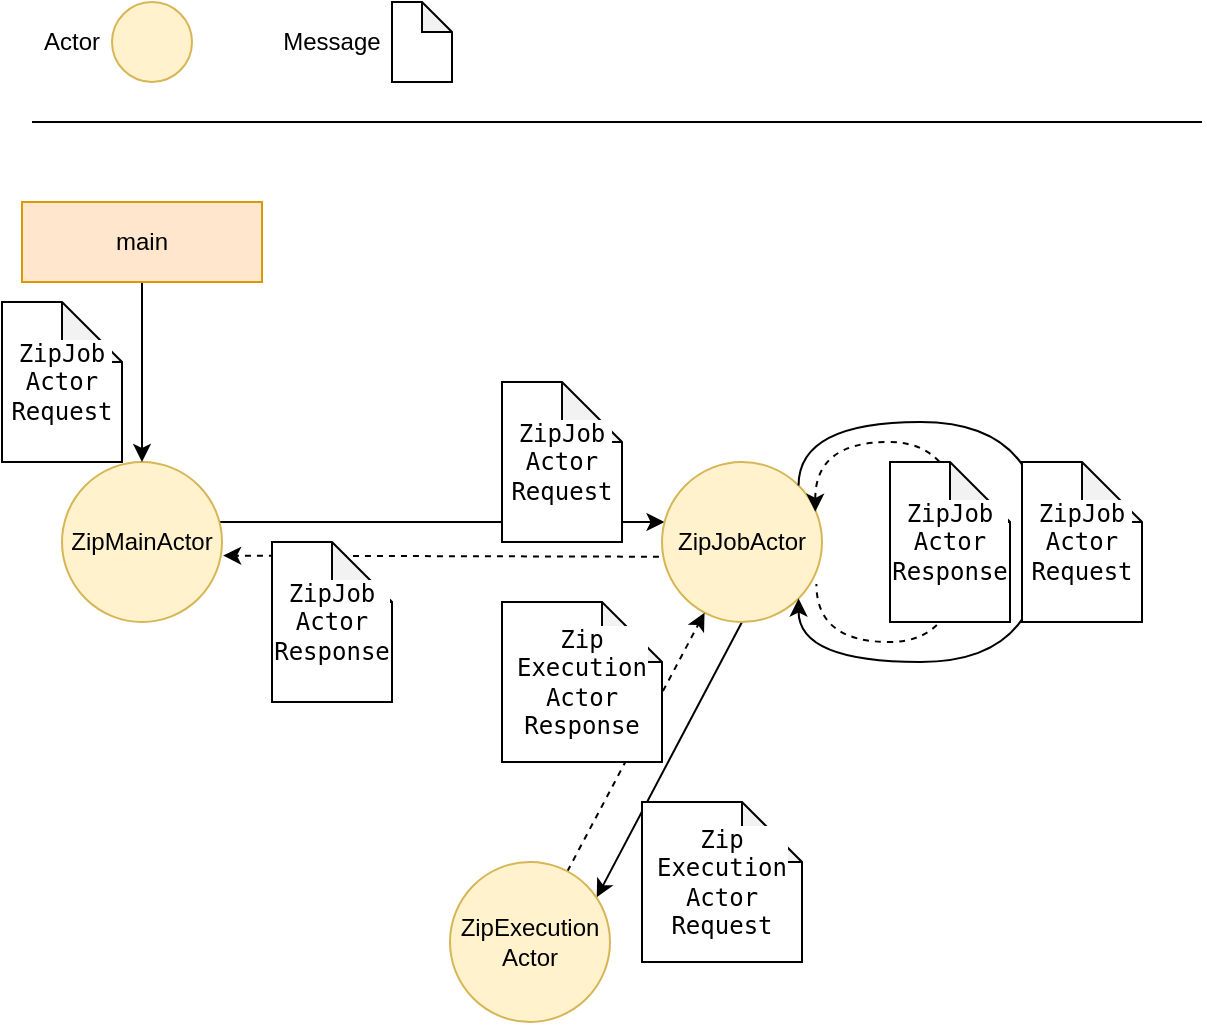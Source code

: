 <mxfile version="21.2.1" type="device">
  <diagram id="RMVDmqRXkm53DwyjPLO6" name="Seite-1">
    <mxGraphModel dx="2586" dy="1045" grid="1" gridSize="10" guides="1" tooltips="1" connect="1" arrows="1" fold="1" page="1" pageScale="1" pageWidth="827" pageHeight="1169" math="0" shadow="0">
      <root>
        <mxCell id="0" />
        <mxCell id="1" parent="0" />
        <mxCell id="t7rJAjOAfRYqx7DU3y1W-10" style="edgeStyle=orthogonalEdgeStyle;rounded=0;orthogonalLoop=1;jettySize=auto;html=1;" parent="1" source="t7rJAjOAfRYqx7DU3y1W-1" target="t7rJAjOAfRYqx7DU3y1W-2" edge="1">
          <mxGeometry relative="1" as="geometry">
            <Array as="points">
              <mxPoint x="300" y="360" />
              <mxPoint x="300" y="360" />
            </Array>
          </mxGeometry>
        </mxCell>
        <mxCell id="t7rJAjOAfRYqx7DU3y1W-1" value="ZipMainActor" style="ellipse;whiteSpace=wrap;html=1;aspect=fixed;fillColor=#fff2cc;strokeColor=#d6b656;" parent="1" vertex="1">
          <mxGeometry x="140" y="330" width="80" height="80" as="geometry" />
        </mxCell>
        <mxCell id="t7rJAjOAfRYqx7DU3y1W-14" style="rounded=0;orthogonalLoop=1;jettySize=auto;html=1;exitX=0.5;exitY=1;exitDx=0;exitDy=0;entryX=0.917;entryY=0.221;entryDx=0;entryDy=0;entryPerimeter=0;" parent="1" source="t7rJAjOAfRYqx7DU3y1W-2" target="t7rJAjOAfRYqx7DU3y1W-3" edge="1">
          <mxGeometry relative="1" as="geometry" />
        </mxCell>
        <mxCell id="t7rJAjOAfRYqx7DU3y1W-16" style="edgeStyle=none;rounded=0;orthogonalLoop=1;jettySize=auto;html=1;entryX=1.007;entryY=0.585;entryDx=0;entryDy=0;dashed=1;exitX=-0.019;exitY=0.592;exitDx=0;exitDy=0;exitPerimeter=0;entryPerimeter=0;" parent="1" source="t7rJAjOAfRYqx7DU3y1W-2" target="t7rJAjOAfRYqx7DU3y1W-1" edge="1">
          <mxGeometry relative="1" as="geometry">
            <mxPoint x="441.76" y="376.56" as="sourcePoint" />
            <mxPoint x="217.44" y="377.12" as="targetPoint" />
          </mxGeometry>
        </mxCell>
        <mxCell id="t7rJAjOAfRYqx7DU3y1W-2" value="ZipJobActor" style="ellipse;whiteSpace=wrap;html=1;aspect=fixed;fillColor=#fff2cc;strokeColor=#d6b656;" parent="1" vertex="1">
          <mxGeometry x="440" y="330" width="80" height="80" as="geometry" />
        </mxCell>
        <mxCell id="t7rJAjOAfRYqx7DU3y1W-21" style="edgeStyle=none;rounded=0;orthogonalLoop=1;jettySize=auto;html=1;dashed=1;startArrow=none;startFill=0;endArrow=classic;endFill=1;" parent="1" source="t7rJAjOAfRYqx7DU3y1W-3" target="t7rJAjOAfRYqx7DU3y1W-2" edge="1">
          <mxGeometry relative="1" as="geometry" />
        </mxCell>
        <mxCell id="t7rJAjOAfRYqx7DU3y1W-3" value="ZipExecution&lt;br&gt;Actor" style="ellipse;whiteSpace=wrap;html=1;aspect=fixed;fillColor=#fff2cc;strokeColor=#d6b656;" parent="1" vertex="1">
          <mxGeometry x="334" y="530" width="80" height="80" as="geometry" />
        </mxCell>
        <mxCell id="t7rJAjOAfRYqx7DU3y1W-4" value="" style="ellipse;whiteSpace=wrap;html=1;aspect=fixed;fillColor=#fff2cc;strokeColor=#d6b656;" parent="1" vertex="1">
          <mxGeometry x="165" y="100" width="40" height="40" as="geometry" />
        </mxCell>
        <mxCell id="t7rJAjOAfRYqx7DU3y1W-5" value="Actor" style="text;html=1;strokeColor=none;fillColor=none;align=center;verticalAlign=middle;whiteSpace=wrap;rounded=0;" parent="1" vertex="1">
          <mxGeometry x="115" y="105" width="60" height="30" as="geometry" />
        </mxCell>
        <mxCell id="t7rJAjOAfRYqx7DU3y1W-7" style="edgeStyle=orthogonalEdgeStyle;rounded=0;orthogonalLoop=1;jettySize=auto;html=1;" parent="1" source="t7rJAjOAfRYqx7DU3y1W-6" target="t7rJAjOAfRYqx7DU3y1W-1" edge="1">
          <mxGeometry relative="1" as="geometry" />
        </mxCell>
        <mxCell id="t7rJAjOAfRYqx7DU3y1W-6" value="main" style="rounded=0;whiteSpace=wrap;html=1;fillColor=#ffe6cc;strokeColor=#d79b00;" parent="1" vertex="1">
          <mxGeometry x="120" y="200" width="120" height="40" as="geometry" />
        </mxCell>
        <mxCell id="t7rJAjOAfRYqx7DU3y1W-11" value="&lt;div style=&quot;background-color:#ffffff;color:#080808;font-family:&#39;JetBrains Mono&#39;,monospace;font-size:9,8pt;&quot;&gt;&lt;pre&gt;&lt;span style=&quot;color:#000000;&quot;&gt;ZipJob&lt;br/&gt;Actor&lt;br/&gt;Request&lt;/span&gt;&lt;/pre&gt;&lt;/div&gt;" style="shape=note;whiteSpace=wrap;html=1;backgroundOutline=1;darkOpacity=0.05;" parent="1" vertex="1">
          <mxGeometry x="360" y="290" width="60" height="80" as="geometry" />
        </mxCell>
        <mxCell id="t7rJAjOAfRYqx7DU3y1W-12" style="edgeStyle=orthogonalEdgeStyle;rounded=0;orthogonalLoop=1;jettySize=auto;html=1;exitX=1;exitY=0;exitDx=0;exitDy=0;entryX=1;entryY=1;entryDx=0;entryDy=0;curved=1;" parent="1" source="t7rJAjOAfRYqx7DU3y1W-2" target="t7rJAjOAfRYqx7DU3y1W-2" edge="1">
          <mxGeometry relative="1" as="geometry">
            <Array as="points">
              <mxPoint x="508" y="310" />
              <mxPoint x="630" y="310" />
              <mxPoint x="630" y="430" />
              <mxPoint x="508" y="430" />
            </Array>
          </mxGeometry>
        </mxCell>
        <mxCell id="t7rJAjOAfRYqx7DU3y1W-13" value="&lt;div style=&quot;background-color:#ffffff;color:#080808;font-family:&#39;JetBrains Mono&#39;,monospace;font-size:9,8pt;&quot;&gt;&lt;pre&gt;&lt;span style=&quot;color:#000000;&quot;&gt;ZipJob&lt;br/&gt;Actor&lt;br/&gt;Request&lt;/span&gt;&lt;/pre&gt;&lt;/div&gt;" style="shape=note;whiteSpace=wrap;html=1;backgroundOutline=1;darkOpacity=0.05;" parent="1" vertex="1">
          <mxGeometry x="620" y="330" width="60" height="80" as="geometry" />
        </mxCell>
        <mxCell id="t7rJAjOAfRYqx7DU3y1W-15" value="&lt;div style=&quot;background-color:#ffffff;color:#080808;font-family:&#39;JetBrains Mono&#39;,monospace;font-size:9,8pt;&quot;&gt;&lt;pre&gt;&lt;span style=&quot;color:#000000;&quot;&gt;ZipJob&lt;br&gt;Actor&lt;br&gt;Response&lt;/span&gt;&lt;/pre&gt;&lt;/div&gt;" style="shape=note;whiteSpace=wrap;html=1;backgroundOutline=1;darkOpacity=0.05;" parent="1" vertex="1">
          <mxGeometry x="245" y="370" width="60" height="80" as="geometry" />
        </mxCell>
        <mxCell id="t7rJAjOAfRYqx7DU3y1W-18" style="edgeStyle=orthogonalEdgeStyle;rounded=0;orthogonalLoop=1;jettySize=auto;html=1;exitX=0.958;exitY=0.311;exitDx=0;exitDy=0;entryX=0.965;entryY=0.763;entryDx=0;entryDy=0;curved=1;exitPerimeter=0;entryPerimeter=0;dashed=1;startArrow=classic;startFill=1;endArrow=none;endFill=0;" parent="1" source="t7rJAjOAfRYqx7DU3y1W-2" target="t7rJAjOAfRYqx7DU3y1W-2" edge="1">
          <mxGeometry relative="1" as="geometry">
            <mxPoint x="508.284" y="341.716" as="sourcePoint" />
            <mxPoint x="508.284" y="398.284" as="targetPoint" />
            <Array as="points">
              <mxPoint x="517" y="320" />
              <mxPoint x="590" y="320" />
              <mxPoint x="590" y="420" />
              <mxPoint x="517" y="420" />
            </Array>
          </mxGeometry>
        </mxCell>
        <mxCell id="t7rJAjOAfRYqx7DU3y1W-19" value="&lt;div style=&quot;background-color:#ffffff;color:#080808;font-family:&#39;JetBrains Mono&#39;,monospace;font-size:9,8pt;&quot;&gt;&lt;pre&gt;&lt;span style=&quot;color:#000000;&quot;&gt;ZipJob&lt;br&gt;Actor&lt;br&gt;Response&lt;/span&gt;&lt;/pre&gt;&lt;/div&gt;" style="shape=note;whiteSpace=wrap;html=1;backgroundOutline=1;darkOpacity=0.05;" parent="1" vertex="1">
          <mxGeometry x="554" y="330" width="60" height="80" as="geometry" />
        </mxCell>
        <mxCell id="t7rJAjOAfRYqx7DU3y1W-20" value="&lt;div style=&quot;background-color:#ffffff;color:#080808;font-family:&#39;JetBrains Mono&#39;,monospace;font-size:9,8pt;&quot;&gt;&lt;pre&gt;&lt;span style=&quot;color: rgb(0, 0, 0);&quot;&gt;Zip&lt;br&gt;Execution&lt;br&gt;Actor&lt;br&gt;Response&lt;/span&gt;&lt;/pre&gt;&lt;/div&gt;" style="shape=note;whiteSpace=wrap;html=1;backgroundOutline=1;darkOpacity=0.05;" parent="1" vertex="1">
          <mxGeometry x="360" y="400" width="80" height="80" as="geometry" />
        </mxCell>
        <mxCell id="t7rJAjOAfRYqx7DU3y1W-22" value="&lt;div style=&quot;background-color: rgb(255, 255, 255); font-family: &amp;quot;JetBrains Mono&amp;quot;, monospace; color: rgb(8, 8, 8);&quot;&gt;&lt;pre&gt;&lt;span style=&quot;color:#000000;&quot;&gt;Zip&lt;br&gt;Execution&lt;br&gt;Actor&lt;br/&gt;Request&lt;/span&gt;&lt;/pre&gt;&lt;/div&gt;" style="shape=note;whiteSpace=wrap;html=1;backgroundOutline=1;darkOpacity=0.05;" parent="1" vertex="1">
          <mxGeometry x="430" y="500" width="80" height="80" as="geometry" />
        </mxCell>
        <mxCell id="t7rJAjOAfRYqx7DU3y1W-23" value="" style="shape=note;whiteSpace=wrap;html=1;backgroundOutline=1;darkOpacity=0.05;size=15;" parent="1" vertex="1">
          <mxGeometry x="305" y="100" width="30" height="40" as="geometry" />
        </mxCell>
        <mxCell id="t7rJAjOAfRYqx7DU3y1W-24" value="Message" style="text;html=1;strokeColor=none;fillColor=none;align=center;verticalAlign=middle;whiteSpace=wrap;rounded=0;" parent="1" vertex="1">
          <mxGeometry x="245" y="105" width="60" height="30" as="geometry" />
        </mxCell>
        <mxCell id="t7rJAjOAfRYqx7DU3y1W-25" value="" style="endArrow=none;html=1;rounded=0;" parent="1" edge="1">
          <mxGeometry width="50" height="50" relative="1" as="geometry">
            <mxPoint x="125" y="160" as="sourcePoint" />
            <mxPoint x="710" y="160" as="targetPoint" />
          </mxGeometry>
        </mxCell>
        <mxCell id="_dRfAIJK6QepECo8J40j-2" value="&lt;div style=&quot;background-color:#ffffff;color:#080808;font-family:&#39;JetBrains Mono&#39;,monospace;font-size:9,8pt;&quot;&gt;&lt;pre&gt;&lt;span style=&quot;color:#000000;&quot;&gt;ZipJob&lt;br/&gt;Actor&lt;br/&gt;Request&lt;/span&gt;&lt;/pre&gt;&lt;/div&gt;" style="shape=note;whiteSpace=wrap;html=1;backgroundOutline=1;darkOpacity=0.05;" parent="1" vertex="1">
          <mxGeometry x="110" y="250" width="60" height="80" as="geometry" />
        </mxCell>
      </root>
    </mxGraphModel>
  </diagram>
</mxfile>

